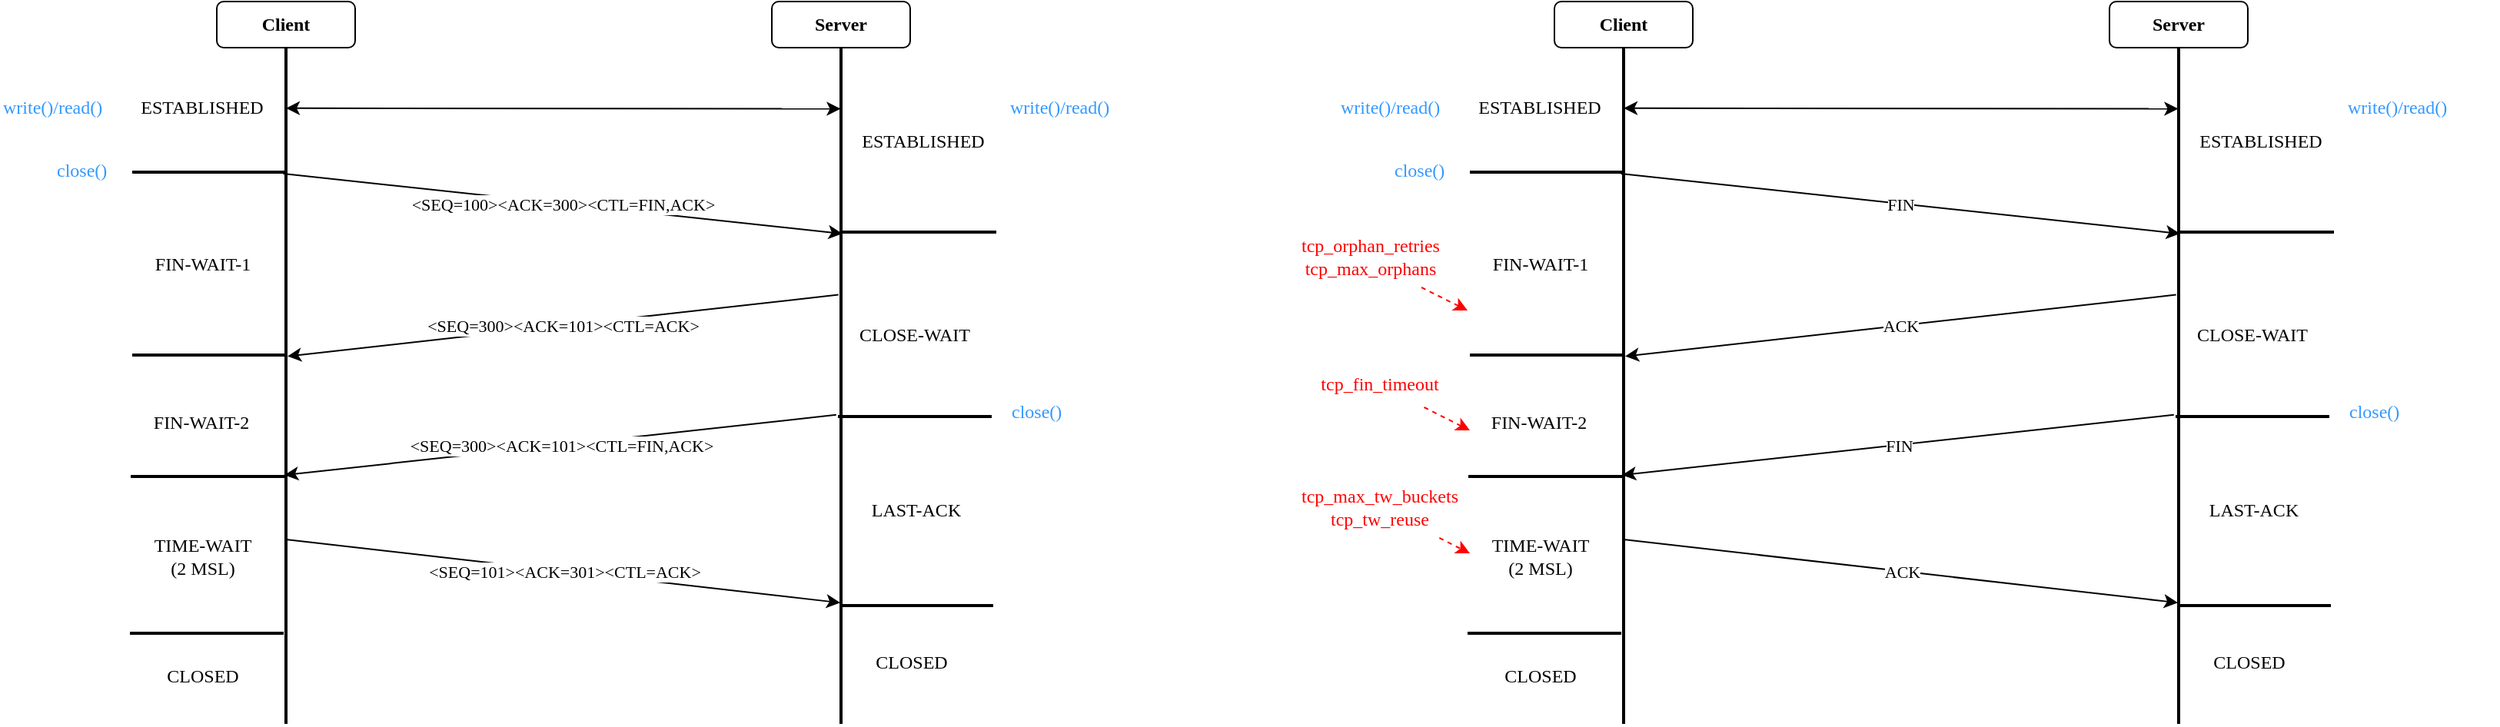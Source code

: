 <mxfile version="21.3.8" type="github">
  <diagram name="Page-1" id="tbOHjJ2HTC-h2jz0oHrz">
    <mxGraphModel dx="1434" dy="942" grid="1" gridSize="10" guides="1" tooltips="1" connect="1" arrows="1" fold="1" page="1" pageScale="1" pageWidth="850" pageHeight="1100" math="0" shadow="0">
      <root>
        <mxCell id="0" />
        <mxCell id="1" parent="0" />
        <mxCell id="Zlytz7QxwMxWOd3bS-E3-2" value="" style="line;strokeWidth=2;direction=south;html=1;fontFamily=Comic Sans MS;" parent="1" vertex="1">
          <mxGeometry x="221" y="70" width="10" height="440" as="geometry" />
        </mxCell>
        <mxCell id="Zlytz7QxwMxWOd3bS-E3-3" value="" style="line;strokeWidth=2;direction=south;html=1;fontFamily=Comic Sans MS;" parent="1" vertex="1">
          <mxGeometry x="582" y="70" width="10" height="440" as="geometry" />
        </mxCell>
        <mxCell id="Zlytz7QxwMxWOd3bS-E3-4" value="" style="endArrow=classic;html=1;rounded=0;entryX=0.275;entryY=0.414;entryDx=0;entryDy=0;entryPerimeter=0;exitX=0.2;exitY=0.676;exitDx=0;exitDy=0;exitPerimeter=0;fontFamily=Comic Sans MS;" parent="1" target="Zlytz7QxwMxWOd3bS-E3-3" edge="1">
          <mxGeometry relative="1" as="geometry">
            <mxPoint x="224.24" y="152" as="sourcePoint" />
            <mxPoint x="585.17" y="183.2" as="targetPoint" />
          </mxGeometry>
        </mxCell>
        <mxCell id="Zlytz7QxwMxWOd3bS-E3-5" value="&lt;div&gt;&amp;lt;SEQ=100&amp;gt;&amp;lt;ACK=300&amp;gt;&amp;lt;CTL=FIN,ACK&amp;gt; &lt;/div&gt;" style="edgeLabel;resizable=0;html=1;align=center;verticalAlign=middle;fontFamily=Comic Sans MS;" parent="Zlytz7QxwMxWOd3bS-E3-4" connectable="0" vertex="1">
          <mxGeometry relative="1" as="geometry" />
        </mxCell>
        <mxCell id="Zlytz7QxwMxWOd3bS-E3-6" value="" style="line;strokeWidth=2;html=1;fontFamily=Comic Sans MS;" parent="1" vertex="1">
          <mxGeometry x="126" y="146" width="100" height="10" as="geometry" />
        </mxCell>
        <UserObject label="ESTABLISHED" placeholders="1" name="Variable" id="Zlytz7QxwMxWOd3bS-E3-7">
          <mxCell style="text;html=1;strokeColor=none;fillColor=none;align=center;verticalAlign=middle;whiteSpace=wrap;overflow=hidden;fontFamily=Comic Sans MS;" parent="1" vertex="1">
            <mxGeometry x="121" y="99" width="101" height="20" as="geometry" />
          </mxCell>
        </UserObject>
        <mxCell id="Zlytz7QxwMxWOd3bS-E3-8" value="" style="line;strokeWidth=2;html=1;fontFamily=Comic Sans MS;" parent="1" vertex="1">
          <mxGeometry x="126" y="265" width="100" height="10" as="geometry" />
        </mxCell>
        <UserObject label="FIN-WAIT-1" placeholders="1" name="Variable" id="Zlytz7QxwMxWOd3bS-E3-9">
          <mxCell style="text;html=1;strokeColor=none;fillColor=none;align=center;verticalAlign=middle;whiteSpace=wrap;overflow=hidden;fontFamily=Comic Sans MS;" parent="1" vertex="1">
            <mxGeometry x="131.5" y="201" width="80" height="20" as="geometry" />
          </mxCell>
        </UserObject>
        <mxCell id="Zlytz7QxwMxWOd3bS-E3-10" value="" style="endArrow=classic;html=1;rounded=0;entryX=0.377;entryY=0.5;entryDx=0;entryDy=0;entryPerimeter=0;exitX=0.277;exitY=0.767;exitDx=0;exitDy=0;exitPerimeter=0;fontFamily=Comic Sans MS;" parent="1" edge="1">
          <mxGeometry relative="1" as="geometry">
            <mxPoint x="585.33" y="230.8" as="sourcePoint" />
            <mxPoint x="227" y="270.8" as="targetPoint" />
          </mxGeometry>
        </mxCell>
        <mxCell id="Zlytz7QxwMxWOd3bS-E3-11" value="&lt;div&gt;&amp;lt;SEQ=300&amp;gt;&amp;lt;ACK=101&amp;gt;&amp;lt;CTL=ACK&amp;gt;&lt;/div&gt;" style="edgeLabel;resizable=0;html=1;align=center;verticalAlign=middle;fontFamily=Comic Sans MS;" parent="Zlytz7QxwMxWOd3bS-E3-10" connectable="0" vertex="1">
          <mxGeometry relative="1" as="geometry" />
        </mxCell>
        <mxCell id="Zlytz7QxwMxWOd3bS-E3-12" value="" style="line;strokeWidth=2;html=1;fontFamily=Comic Sans MS;" parent="1" vertex="1">
          <mxGeometry x="588" y="185" width="100" height="10" as="geometry" />
        </mxCell>
        <UserObject label="ESTABLISHED" placeholders="1" name="Variable" id="Zlytz7QxwMxWOd3bS-E3-13">
          <mxCell style="text;html=1;strokeColor=none;fillColor=none;align=center;verticalAlign=middle;whiteSpace=wrap;overflow=hidden;fontFamily=Comic Sans MS;" parent="1" vertex="1">
            <mxGeometry x="592" y="121" width="97" height="20" as="geometry" />
          </mxCell>
        </UserObject>
        <mxCell id="Zlytz7QxwMxWOd3bS-E3-14" value="" style="line;strokeWidth=2;html=1;fontFamily=Comic Sans MS;" parent="1" vertex="1">
          <mxGeometry x="586" y="428" width="100" height="10" as="geometry" />
        </mxCell>
        <UserObject label="CLOSE-WAIT" placeholders="1" name="Variable" id="Zlytz7QxwMxWOd3bS-E3-15">
          <mxCell style="text;html=1;strokeColor=none;fillColor=none;align=center;verticalAlign=middle;whiteSpace=wrap;overflow=hidden;fontFamily=Comic Sans MS;" parent="1" vertex="1">
            <mxGeometry x="566" y="247" width="138" height="20" as="geometry" />
          </mxCell>
        </UserObject>
        <UserObject label="&lt;div&gt;LAST-ACK&lt;/div&gt;" placeholders="1" name="Variable" id="Zlytz7QxwMxWOd3bS-E3-16">
          <mxCell style="text;html=1;strokeColor=none;fillColor=none;align=center;verticalAlign=middle;whiteSpace=wrap;overflow=hidden;fontFamily=Comic Sans MS;" parent="1" vertex="1">
            <mxGeometry x="591" y="361" width="90" height="20" as="geometry" />
          </mxCell>
        </UserObject>
        <mxCell id="Zlytz7QxwMxWOd3bS-E3-17" value="" style="endArrow=classic;html=1;rounded=0;entryX=0.639;entryY=0.552;entryDx=0;entryDy=0;entryPerimeter=0;exitX=0.2;exitY=0.25;exitDx=0;exitDy=0;exitPerimeter=0;fontFamily=Comic Sans MS;" parent="1" edge="1">
          <mxGeometry relative="1" as="geometry">
            <mxPoint x="226" y="390" as="sourcePoint" />
            <mxPoint x="586.48" y="431.16" as="targetPoint" />
          </mxGeometry>
        </mxCell>
        <mxCell id="Zlytz7QxwMxWOd3bS-E3-18" value="&lt;div&gt;&amp;lt;SEQ=101&amp;gt;&amp;lt;ACK=301&amp;gt;&amp;lt;CTL=ACK&amp;gt;&lt;/div&gt;" style="edgeLabel;resizable=0;html=1;align=center;verticalAlign=middle;fontFamily=Comic Sans MS;" parent="Zlytz7QxwMxWOd3bS-E3-17" connectable="0" vertex="1">
          <mxGeometry relative="1" as="geometry" />
        </mxCell>
        <UserObject label="FIN-WAIT-2" placeholders="1" name="Variable" id="Zlytz7QxwMxWOd3bS-E3-19">
          <mxCell style="text;html=1;strokeColor=none;fillColor=none;align=center;verticalAlign=middle;whiteSpace=wrap;overflow=hidden;fontFamily=Comic Sans MS;" parent="1" vertex="1">
            <mxGeometry x="126" y="304" width="90" height="20" as="geometry" />
          </mxCell>
        </UserObject>
        <mxCell id="Zlytz7QxwMxWOd3bS-E3-20" value="&lt;b&gt;Client&lt;/b&gt;" style="rounded=1;whiteSpace=wrap;html=1;fontFamily=Comic Sans MS;" parent="1" vertex="1">
          <mxGeometry x="181" y="40" width="90" height="30" as="geometry" />
        </mxCell>
        <mxCell id="Zlytz7QxwMxWOd3bS-E3-21" value="&lt;b&gt;Server&lt;/b&gt;" style="rounded=1;whiteSpace=wrap;html=1;fontFamily=Comic Sans MS;" parent="1" vertex="1">
          <mxGeometry x="542" y="40" width="90" height="30" as="geometry" />
        </mxCell>
        <mxCell id="Zlytz7QxwMxWOd3bS-E3-22" value="close()" style="text;html=1;align=left;verticalAlign=middle;resizable=0;points=[];autosize=1;strokeColor=none;fillColor=none;fontColor=#3399FF;fontFamily=Comic Sans MS;" parent="1" vertex="1">
          <mxGeometry x="75" y="135" width="60" height="30" as="geometry" />
        </mxCell>
        <mxCell id="Zlytz7QxwMxWOd3bS-E3-23" value="" style="endArrow=classic;html=1;rounded=0;entryX=0.632;entryY=0.594;entryDx=0;entryDy=0;entryPerimeter=0;exitX=0.543;exitY=0.812;exitDx=0;exitDy=0;exitPerimeter=0;fontFamily=Comic Sans MS;" parent="1" source="Zlytz7QxwMxWOd3bS-E3-3" target="Zlytz7QxwMxWOd3bS-E3-2" edge="1">
          <mxGeometry relative="1" as="geometry">
            <mxPoint x="236" y="320" as="sourcePoint" />
            <mxPoint x="596" y="361" as="targetPoint" />
          </mxGeometry>
        </mxCell>
        <mxCell id="Zlytz7QxwMxWOd3bS-E3-24" value="&lt;div&gt;&amp;lt;SEQ=300&amp;gt;&amp;lt;ACK=101&amp;gt;&amp;lt;CTL=FIN,ACK&amp;gt;&lt;/div&gt;" style="edgeLabel;resizable=0;html=1;align=center;verticalAlign=middle;fontFamily=Comic Sans MS;" parent="Zlytz7QxwMxWOd3bS-E3-23" connectable="0" vertex="1">
          <mxGeometry relative="1" as="geometry" />
        </mxCell>
        <mxCell id="Zlytz7QxwMxWOd3bS-E3-25" value="" style="endArrow=classic;startArrow=classic;html=1;rounded=0;exitX=0.899;exitY=0.371;exitDx=0;exitDy=0;exitPerimeter=0;fontFamily=Comic Sans MS;" parent="1" edge="1">
          <mxGeometry width="50" height="50" relative="1" as="geometry">
            <mxPoint x="226.0" y="109.41" as="sourcePoint" />
            <mxPoint x="586.71" y="109.81" as="targetPoint" />
          </mxGeometry>
        </mxCell>
        <mxCell id="Zlytz7QxwMxWOd3bS-E3-26" value="" style="line;strokeWidth=2;html=1;fontFamily=Comic Sans MS;" parent="1" vertex="1">
          <mxGeometry x="585" y="305" width="100" height="10" as="geometry" />
        </mxCell>
        <mxCell id="Zlytz7QxwMxWOd3bS-E3-27" value="" style="line;strokeWidth=2;html=1;fontFamily=Comic Sans MS;" parent="1" vertex="1">
          <mxGeometry x="125" y="344" width="100" height="10" as="geometry" />
        </mxCell>
        <UserObject label="&lt;div&gt;TIME-WAIT&lt;/div&gt;&lt;div&gt;(2 MSL)&lt;br&gt;&lt;/div&gt;" placeholders="1" name="Variable" id="Zlytz7QxwMxWOd3bS-E3-28">
          <mxCell style="text;html=1;strokeColor=none;fillColor=none;align=center;verticalAlign=middle;whiteSpace=wrap;overflow=hidden;fontFamily=Comic Sans MS;" parent="1" vertex="1">
            <mxGeometry x="126.5" y="380" width="90" height="41" as="geometry" />
          </mxCell>
        </UserObject>
        <mxCell id="Zlytz7QxwMxWOd3bS-E3-29" value="close()" style="text;html=1;align=left;verticalAlign=middle;resizable=0;points=[];autosize=1;strokeColor=none;fillColor=none;fontColor=#3399FF;fontFamily=Comic Sans MS;" parent="1" vertex="1">
          <mxGeometry x="696" y="292" width="60" height="30" as="geometry" />
        </mxCell>
        <mxCell id="Zlytz7QxwMxWOd3bS-E3-30" value="" style="line;strokeWidth=2;html=1;fontFamily=Comic Sans MS;" parent="1" vertex="1">
          <mxGeometry x="124.5" y="446" width="100" height="10" as="geometry" />
        </mxCell>
        <UserObject label="CLOSED" placeholders="1" name="Variable" id="Zlytz7QxwMxWOd3bS-E3-31">
          <mxCell style="text;html=1;strokeColor=none;fillColor=none;align=center;verticalAlign=middle;whiteSpace=wrap;overflow=hidden;fontFamily=Comic Sans MS;" parent="1" vertex="1">
            <mxGeometry x="588" y="460" width="90" height="20" as="geometry" />
          </mxCell>
        </UserObject>
        <UserObject label="CLOSED" placeholders="1" name="Variable" id="Zlytz7QxwMxWOd3bS-E3-32">
          <mxCell style="text;html=1;strokeColor=none;fillColor=none;align=center;verticalAlign=middle;whiteSpace=wrap;overflow=hidden;fontFamily=Comic Sans MS;" parent="1" vertex="1">
            <mxGeometry x="126.5" y="469" width="90" height="20" as="geometry" />
          </mxCell>
        </UserObject>
        <mxCell id="Zlytz7QxwMxWOd3bS-E3-33" value="write()/read()" style="text;html=1;align=left;verticalAlign=middle;resizable=0;points=[];autosize=1;strokeColor=none;fillColor=none;fontColor=#3399FF;fontFamily=Comic Sans MS;" parent="1" vertex="1">
          <mxGeometry x="695" y="94" width="100" height="30" as="geometry" />
        </mxCell>
        <mxCell id="Zlytz7QxwMxWOd3bS-E3-34" value="write()/read()" style="text;html=1;align=left;verticalAlign=middle;resizable=0;points=[];autosize=1;strokeColor=none;fillColor=none;fontColor=#3399FF;fontFamily=Comic Sans MS;" parent="1" vertex="1">
          <mxGeometry x="40" y="94" width="100" height="30" as="geometry" />
        </mxCell>
        <mxCell id="Zlytz7QxwMxWOd3bS-E3-35" value="" style="line;strokeWidth=2;direction=south;html=1;fontFamily=Comic Sans MS;" parent="1" vertex="1">
          <mxGeometry x="1091" y="70" width="10" height="440" as="geometry" />
        </mxCell>
        <mxCell id="Zlytz7QxwMxWOd3bS-E3-36" value="" style="line;strokeWidth=2;direction=south;html=1;fontFamily=Comic Sans MS;" parent="1" vertex="1">
          <mxGeometry x="1452" y="70" width="10" height="440" as="geometry" />
        </mxCell>
        <mxCell id="Zlytz7QxwMxWOd3bS-E3-37" value="" style="endArrow=classic;html=1;rounded=0;entryX=0.275;entryY=0.414;entryDx=0;entryDy=0;entryPerimeter=0;exitX=0.2;exitY=0.676;exitDx=0;exitDy=0;exitPerimeter=0;fontFamily=Comic Sans MS;" parent="1" target="Zlytz7QxwMxWOd3bS-E3-36" edge="1">
          <mxGeometry relative="1" as="geometry">
            <mxPoint x="1094.24" y="152" as="sourcePoint" />
            <mxPoint x="1455.17" y="183.2" as="targetPoint" />
          </mxGeometry>
        </mxCell>
        <mxCell id="Zlytz7QxwMxWOd3bS-E3-38" value="&lt;div&gt;FIN&lt;/div&gt;" style="edgeLabel;resizable=0;html=1;align=center;verticalAlign=middle;fontFamily=Comic Sans MS;" parent="Zlytz7QxwMxWOd3bS-E3-37" connectable="0" vertex="1">
          <mxGeometry relative="1" as="geometry" />
        </mxCell>
        <mxCell id="Zlytz7QxwMxWOd3bS-E3-39" value="" style="line;strokeWidth=2;html=1;fontFamily=Comic Sans MS;" parent="1" vertex="1">
          <mxGeometry x="996" y="146" width="100" height="10" as="geometry" />
        </mxCell>
        <UserObject label="ESTABLISHED" placeholders="1" name="Variable" id="Zlytz7QxwMxWOd3bS-E3-40">
          <mxCell style="text;html=1;strokeColor=none;fillColor=none;align=center;verticalAlign=middle;whiteSpace=wrap;overflow=hidden;fontFamily=Comic Sans MS;" parent="1" vertex="1">
            <mxGeometry x="991" y="99" width="101" height="20" as="geometry" />
          </mxCell>
        </UserObject>
        <mxCell id="Zlytz7QxwMxWOd3bS-E3-41" value="" style="line;strokeWidth=2;html=1;fontFamily=Comic Sans MS;" parent="1" vertex="1">
          <mxGeometry x="996" y="265" width="100" height="10" as="geometry" />
        </mxCell>
        <UserObject label="FIN-WAIT-1" placeholders="1" name="Variable" id="Zlytz7QxwMxWOd3bS-E3-42">
          <mxCell style="text;html=1;strokeColor=none;fillColor=none;align=center;verticalAlign=middle;whiteSpace=wrap;overflow=hidden;fontFamily=Comic Sans MS;" parent="1" vertex="1">
            <mxGeometry x="1001.5" y="201" width="80" height="20" as="geometry" />
          </mxCell>
        </UserObject>
        <mxCell id="Zlytz7QxwMxWOd3bS-E3-43" value="" style="endArrow=classic;html=1;rounded=0;entryX=0.377;entryY=0.5;entryDx=0;entryDy=0;entryPerimeter=0;exitX=0.277;exitY=0.767;exitDx=0;exitDy=0;exitPerimeter=0;fontFamily=Comic Sans MS;" parent="1" edge="1">
          <mxGeometry relative="1" as="geometry">
            <mxPoint x="1455.33" y="230.8" as="sourcePoint" />
            <mxPoint x="1097" y="270.8" as="targetPoint" />
          </mxGeometry>
        </mxCell>
        <mxCell id="Zlytz7QxwMxWOd3bS-E3-44" value="&lt;div&gt;ACK&lt;/div&gt;" style="edgeLabel;resizable=0;html=1;align=center;verticalAlign=middle;fontFamily=Comic Sans MS;" parent="Zlytz7QxwMxWOd3bS-E3-43" connectable="0" vertex="1">
          <mxGeometry relative="1" as="geometry" />
        </mxCell>
        <mxCell id="Zlytz7QxwMxWOd3bS-E3-45" value="" style="line;strokeWidth=2;html=1;fontFamily=Comic Sans MS;" parent="1" vertex="1">
          <mxGeometry x="1458" y="185" width="100" height="10" as="geometry" />
        </mxCell>
        <UserObject label="ESTABLISHED" placeholders="1" name="Variable" id="Zlytz7QxwMxWOd3bS-E3-46">
          <mxCell style="text;html=1;strokeColor=none;fillColor=none;align=center;verticalAlign=middle;whiteSpace=wrap;overflow=hidden;fontFamily=Comic Sans MS;" parent="1" vertex="1">
            <mxGeometry x="1462" y="121" width="97" height="20" as="geometry" />
          </mxCell>
        </UserObject>
        <mxCell id="Zlytz7QxwMxWOd3bS-E3-47" value="" style="line;strokeWidth=2;html=1;fontFamily=Comic Sans MS;" parent="1" vertex="1">
          <mxGeometry x="1456" y="428" width="100" height="10" as="geometry" />
        </mxCell>
        <UserObject label="CLOSE-WAIT" placeholders="1" name="Variable" id="Zlytz7QxwMxWOd3bS-E3-48">
          <mxCell style="text;html=1;strokeColor=none;fillColor=none;align=center;verticalAlign=middle;whiteSpace=wrap;overflow=hidden;fontFamily=Comic Sans MS;" parent="1" vertex="1">
            <mxGeometry x="1436" y="247" width="138" height="20" as="geometry" />
          </mxCell>
        </UserObject>
        <UserObject label="&lt;div&gt;LAST-ACK&lt;/div&gt;" placeholders="1" name="Variable" id="Zlytz7QxwMxWOd3bS-E3-49">
          <mxCell style="text;html=1;strokeColor=none;fillColor=none;align=center;verticalAlign=middle;whiteSpace=wrap;overflow=hidden;fontFamily=Comic Sans MS;" parent="1" vertex="1">
            <mxGeometry x="1461" y="361" width="90" height="20" as="geometry" />
          </mxCell>
        </UserObject>
        <mxCell id="Zlytz7QxwMxWOd3bS-E3-50" value="" style="endArrow=classic;html=1;rounded=0;entryX=0.639;entryY=0.552;entryDx=0;entryDy=0;entryPerimeter=0;exitX=0.2;exitY=0.25;exitDx=0;exitDy=0;exitPerimeter=0;fontFamily=Comic Sans MS;" parent="1" edge="1">
          <mxGeometry relative="1" as="geometry">
            <mxPoint x="1096" y="390" as="sourcePoint" />
            <mxPoint x="1456.48" y="431.16" as="targetPoint" />
          </mxGeometry>
        </mxCell>
        <mxCell id="Zlytz7QxwMxWOd3bS-E3-51" value="&lt;div&gt;ACK&lt;/div&gt;" style="edgeLabel;resizable=0;html=1;align=center;verticalAlign=middle;fontFamily=Comic Sans MS;" parent="Zlytz7QxwMxWOd3bS-E3-50" connectable="0" vertex="1">
          <mxGeometry relative="1" as="geometry" />
        </mxCell>
        <UserObject label="FIN-WAIT-2" placeholders="1" name="Variable" id="Zlytz7QxwMxWOd3bS-E3-52">
          <mxCell style="text;html=1;strokeColor=none;fillColor=none;align=center;verticalAlign=middle;whiteSpace=wrap;overflow=hidden;fontFamily=Comic Sans MS;" parent="1" vertex="1">
            <mxGeometry x="996" y="304" width="90" height="20" as="geometry" />
          </mxCell>
        </UserObject>
        <mxCell id="Zlytz7QxwMxWOd3bS-E3-53" value="&lt;b&gt;Client&lt;/b&gt;" style="rounded=1;whiteSpace=wrap;html=1;fontFamily=Comic Sans MS;" parent="1" vertex="1">
          <mxGeometry x="1051" y="40" width="90" height="30" as="geometry" />
        </mxCell>
        <mxCell id="Zlytz7QxwMxWOd3bS-E3-54" value="&lt;b&gt;Server&lt;/b&gt;" style="rounded=1;whiteSpace=wrap;html=1;fontFamily=Comic Sans MS;" parent="1" vertex="1">
          <mxGeometry x="1412" y="40" width="90" height="30" as="geometry" />
        </mxCell>
        <mxCell id="Zlytz7QxwMxWOd3bS-E3-55" value="close()" style="text;html=1;align=left;verticalAlign=middle;resizable=0;points=[];autosize=1;strokeColor=none;fillColor=none;fontColor=#3399FF;fontFamily=Comic Sans MS;" parent="1" vertex="1">
          <mxGeometry x="945" y="135" width="60" height="30" as="geometry" />
        </mxCell>
        <mxCell id="Zlytz7QxwMxWOd3bS-E3-56" value="" style="endArrow=classic;html=1;rounded=0;entryX=0.632;entryY=0.594;entryDx=0;entryDy=0;entryPerimeter=0;exitX=0.543;exitY=0.812;exitDx=0;exitDy=0;exitPerimeter=0;fontFamily=Comic Sans MS;" parent="1" source="Zlytz7QxwMxWOd3bS-E3-36" target="Zlytz7QxwMxWOd3bS-E3-35" edge="1">
          <mxGeometry relative="1" as="geometry">
            <mxPoint x="1106" y="320" as="sourcePoint" />
            <mxPoint x="1466" y="361" as="targetPoint" />
          </mxGeometry>
        </mxCell>
        <mxCell id="Zlytz7QxwMxWOd3bS-E3-57" value="&lt;div&gt;FIN&lt;/div&gt;" style="edgeLabel;resizable=0;html=1;align=center;verticalAlign=middle;fontFamily=Comic Sans MS;" parent="Zlytz7QxwMxWOd3bS-E3-56" connectable="0" vertex="1">
          <mxGeometry relative="1" as="geometry" />
        </mxCell>
        <mxCell id="Zlytz7QxwMxWOd3bS-E3-58" value="" style="endArrow=classic;startArrow=classic;html=1;rounded=0;exitX=0.899;exitY=0.371;exitDx=0;exitDy=0;exitPerimeter=0;fontFamily=Comic Sans MS;" parent="1" edge="1">
          <mxGeometry width="50" height="50" relative="1" as="geometry">
            <mxPoint x="1096" y="109.41" as="sourcePoint" />
            <mxPoint x="1456.71" y="109.81" as="targetPoint" />
          </mxGeometry>
        </mxCell>
        <mxCell id="Zlytz7QxwMxWOd3bS-E3-59" value="" style="line;strokeWidth=2;html=1;fontFamily=Comic Sans MS;" parent="1" vertex="1">
          <mxGeometry x="1455" y="305" width="100" height="10" as="geometry" />
        </mxCell>
        <mxCell id="Zlytz7QxwMxWOd3bS-E3-60" value="" style="line;strokeWidth=2;html=1;fontFamily=Comic Sans MS;" parent="1" vertex="1">
          <mxGeometry x="995" y="344" width="100" height="10" as="geometry" />
        </mxCell>
        <UserObject label="&lt;div&gt;TIME-WAIT&lt;/div&gt;&lt;div&gt;(2 MSL)&lt;br&gt;&lt;/div&gt;" placeholders="1" name="Variable" id="Zlytz7QxwMxWOd3bS-E3-61">
          <mxCell style="text;html=1;strokeColor=none;fillColor=none;align=center;verticalAlign=middle;whiteSpace=wrap;overflow=hidden;fontFamily=Comic Sans MS;" parent="1" vertex="1">
            <mxGeometry x="996.5" y="380" width="90" height="41" as="geometry" />
          </mxCell>
        </UserObject>
        <mxCell id="Zlytz7QxwMxWOd3bS-E3-62" value="close()" style="text;html=1;align=left;verticalAlign=middle;resizable=0;points=[];autosize=1;strokeColor=none;fillColor=none;fontColor=#3399FF;fontFamily=Comic Sans MS;" parent="1" vertex="1">
          <mxGeometry x="1566" y="292" width="60" height="30" as="geometry" />
        </mxCell>
        <mxCell id="Zlytz7QxwMxWOd3bS-E3-63" value="" style="line;strokeWidth=2;html=1;fontFamily=Comic Sans MS;" parent="1" vertex="1">
          <mxGeometry x="994.5" y="446" width="100" height="10" as="geometry" />
        </mxCell>
        <UserObject label="CLOSED" placeholders="1" name="Variable" id="Zlytz7QxwMxWOd3bS-E3-64">
          <mxCell style="text;html=1;strokeColor=none;fillColor=none;align=center;verticalAlign=middle;whiteSpace=wrap;overflow=hidden;fontFamily=Comic Sans MS;" parent="1" vertex="1">
            <mxGeometry x="1458" y="460" width="90" height="20" as="geometry" />
          </mxCell>
        </UserObject>
        <UserObject label="CLOSED" placeholders="1" name="Variable" id="Zlytz7QxwMxWOd3bS-E3-65">
          <mxCell style="text;html=1;strokeColor=none;fillColor=none;align=center;verticalAlign=middle;whiteSpace=wrap;overflow=hidden;fontFamily=Comic Sans MS;" parent="1" vertex="1">
            <mxGeometry x="996.5" y="469" width="90" height="20" as="geometry" />
          </mxCell>
        </UserObject>
        <mxCell id="Zlytz7QxwMxWOd3bS-E3-66" value="write()/read()" style="text;html=1;align=left;verticalAlign=middle;resizable=0;points=[];autosize=1;strokeColor=none;fillColor=none;fontColor=#3399FF;fontFamily=Comic Sans MS;" parent="1" vertex="1">
          <mxGeometry x="1565" y="94" width="100" height="30" as="geometry" />
        </mxCell>
        <mxCell id="Zlytz7QxwMxWOd3bS-E3-67" value="write()/read()" style="text;html=1;align=left;verticalAlign=middle;resizable=0;points=[];autosize=1;strokeColor=none;fillColor=none;fontColor=#3399FF;fontFamily=Comic Sans MS;" parent="1" vertex="1">
          <mxGeometry x="910" y="94" width="100" height="30" as="geometry" />
        </mxCell>
        <mxCell id="Zlytz7QxwMxWOd3bS-E3-68" value="" style="endArrow=classic;html=1;rounded=0;dashed=1;strokeColor=#FF0000;fontFamily=Comic Sans MS;entryX=0;entryY=0.75;entryDx=0;entryDy=0;" parent="1" source="Zlytz7QxwMxWOd3bS-E3-69" target="Zlytz7QxwMxWOd3bS-E3-52" edge="1">
          <mxGeometry width="50" height="50" relative="1" as="geometry">
            <mxPoint x="946" y="314" as="sourcePoint" />
            <mxPoint x="966" y="354" as="targetPoint" />
          </mxGeometry>
        </mxCell>
        <mxCell id="Zlytz7QxwMxWOd3bS-E3-69" value="&lt;div&gt;&lt;font&gt;tcp_fin_timeout&lt;/font&gt;&lt;/div&gt;" style="text;html=1;align=center;verticalAlign=middle;resizable=0;points=[];autosize=1;strokeColor=none;fillColor=none;fontColor=#FF0000;fontFamily=Comic Sans MS;" parent="1" vertex="1">
          <mxGeometry x="876.5" y="274" width="120" height="30" as="geometry" />
        </mxCell>
        <mxCell id="Zlytz7QxwMxWOd3bS-E3-72" value="" style="endArrow=classic;html=1;rounded=0;dashed=1;strokeColor=#FF0000;fontFamily=Comic Sans MS;entryX=0;entryY=0.75;entryDx=0;entryDy=0;" parent="1" source="Zlytz7QxwMxWOd3bS-E3-73" edge="1">
          <mxGeometry width="50" height="50" relative="1" as="geometry">
            <mxPoint x="946" y="394" as="sourcePoint" />
            <mxPoint x="996" y="399" as="targetPoint" />
          </mxGeometry>
        </mxCell>
        <mxCell id="Zlytz7QxwMxWOd3bS-E3-73" value="&lt;div&gt;tcp_max_tw_buckets&lt;br&gt;&lt;/div&gt;&lt;div&gt;tcp_tw_reuse&lt;/div&gt;" style="text;html=1;align=center;verticalAlign=middle;resizable=0;points=[];autosize=1;strokeColor=none;fillColor=none;fontColor=#FF0000;fontFamily=Comic Sans MS;" parent="1" vertex="1">
          <mxGeometry x="866.5" y="349" width="140" height="40" as="geometry" />
        </mxCell>
        <mxCell id="tahEB5SX_J-s4o0HBBF4-1" value="&lt;div&gt;tcp_orphan_retries&lt;br&gt;&lt;/div&gt;&lt;div&gt;tcp_max_orphans&lt;/div&gt;" style="text;html=1;align=center;verticalAlign=middle;resizable=0;points=[];autosize=1;strokeColor=none;fillColor=none;fontColor=#FF0000;fontFamily=Comic Sans MS;" vertex="1" parent="1">
          <mxGeometry x="866" y="186" width="130" height="40" as="geometry" />
        </mxCell>
        <mxCell id="tahEB5SX_J-s4o0HBBF4-2" value="" style="endArrow=classic;html=1;rounded=0;dashed=1;strokeColor=#FF0000;fontFamily=Comic Sans MS;entryX=0;entryY=0.75;entryDx=0;entryDy=0;" edge="1" parent="1">
          <mxGeometry width="50" height="50" relative="1" as="geometry">
            <mxPoint x="964.5" y="226" as="sourcePoint" />
            <mxPoint x="994.5" y="241" as="targetPoint" />
          </mxGeometry>
        </mxCell>
      </root>
    </mxGraphModel>
  </diagram>
</mxfile>
